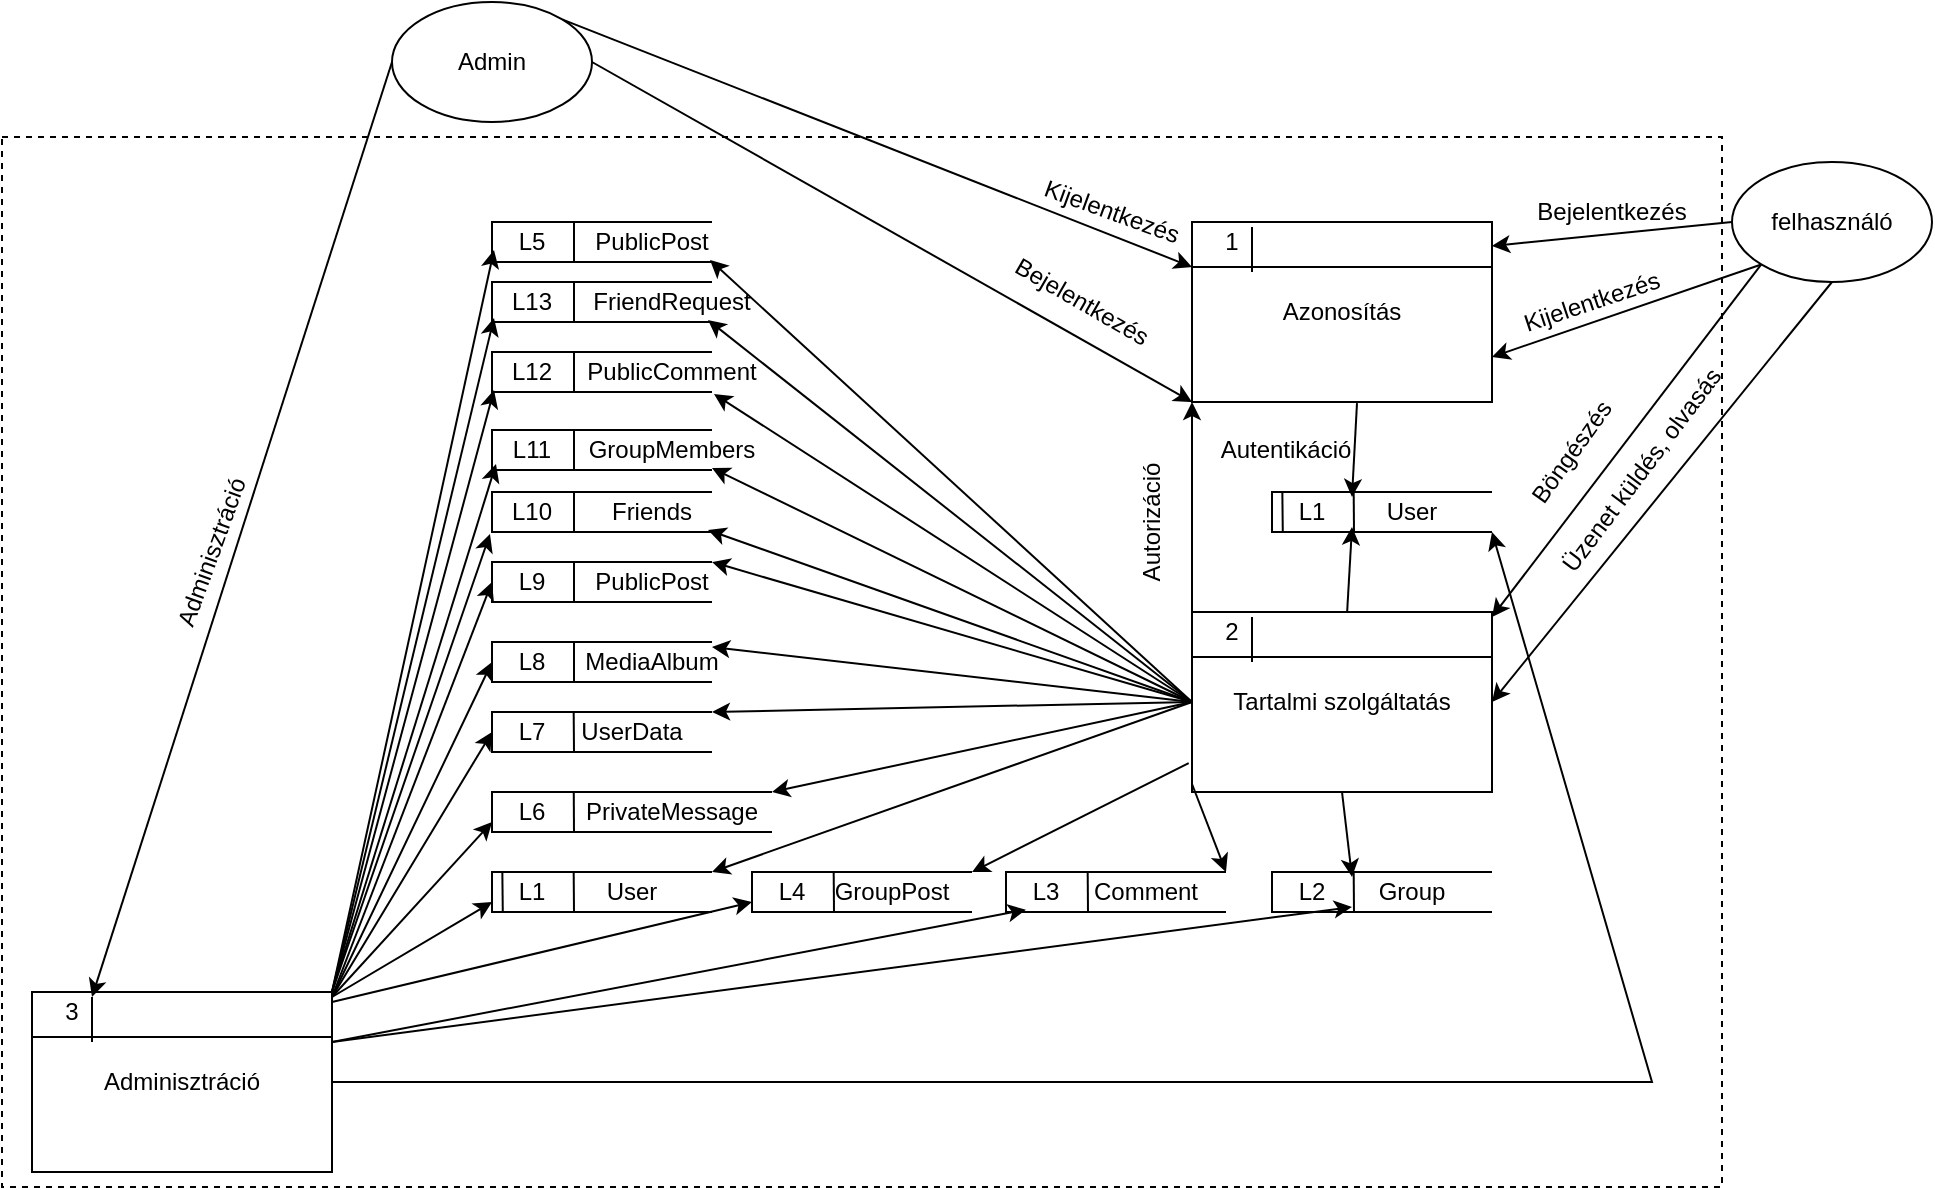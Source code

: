 <mxfile version="17.1.2" type="device"><diagram id="OumQJz7wurb8fJrRtgZR" name="Page-1"><mxGraphModel dx="2272" dy="1972" grid="1" gridSize="10" guides="1" tooltips="1" connect="1" arrows="1" fold="1" page="1" pageScale="1" pageWidth="850" pageHeight="1100" math="0" shadow="0"><root><mxCell id="0"/><mxCell id="1" parent="0"/><mxCell id="NaVqP5DaVPczfi10YDym-96" value="" style="rounded=0;whiteSpace=wrap;html=1;fontSize=12;strokeWidth=1;fillColor=none;dashed=1;" parent="1" vertex="1"><mxGeometry x="-145" y="17.5" width="860" height="525" as="geometry"/></mxCell><mxCell id="NaVqP5DaVPczfi10YDym-1" value="&lt;div&gt;felhasználó&lt;/div&gt;" style="ellipse;whiteSpace=wrap;html=1;" parent="1" vertex="1"><mxGeometry x="720" y="30" width="100" height="60" as="geometry"/></mxCell><mxCell id="NaVqP5DaVPczfi10YDym-6" value="Azonosítás" style="rounded=0;whiteSpace=wrap;html=1;fillColor=default;" parent="1" vertex="1"><mxGeometry x="450" y="60" width="150" height="90" as="geometry"/></mxCell><mxCell id="NaVqP5DaVPczfi10YDym-5" value="1" style="text;html=1;strokeColor=none;fillColor=none;align=center;verticalAlign=middle;whiteSpace=wrap;rounded=0;" parent="1" vertex="1"><mxGeometry x="440" y="55" width="60" height="30" as="geometry"/></mxCell><mxCell id="NaVqP5DaVPczfi10YDym-7" value="" style="endArrow=none;html=1;rounded=0;entryX=1;entryY=0.25;entryDx=0;entryDy=0;exitX=0;exitY=0.25;exitDx=0;exitDy=0;" parent="1" source="NaVqP5DaVPczfi10YDym-6" target="NaVqP5DaVPczfi10YDym-6" edge="1"><mxGeometry width="50" height="50" relative="1" as="geometry"><mxPoint x="310" y="380" as="sourcePoint"/><mxPoint x="360" y="330" as="targetPoint"/></mxGeometry></mxCell><mxCell id="NaVqP5DaVPczfi10YDym-8" value="" style="endArrow=none;html=1;rounded=0;entryX=0;entryY=0.25;entryDx=0;entryDy=0;exitX=0;exitY=1;exitDx=0;exitDy=0;" parent="1" edge="1"><mxGeometry width="50" height="50" relative="1" as="geometry"><mxPoint x="480" y="85" as="sourcePoint"/><mxPoint x="480" y="62.5" as="targetPoint"/></mxGeometry></mxCell><mxCell id="NaVqP5DaVPczfi10YDym-9" value="" style="endArrow=classic;html=1;rounded=0;entryX=1;entryY=0.133;entryDx=0;entryDy=0;entryPerimeter=0;exitX=0;exitY=0.5;exitDx=0;exitDy=0;" parent="1" source="NaVqP5DaVPczfi10YDym-1" target="NaVqP5DaVPczfi10YDym-6" edge="1"><mxGeometry width="50" height="50" relative="1" as="geometry"><mxPoint x="350" y="380" as="sourcePoint"/><mxPoint x="400" y="330" as="targetPoint"/></mxGeometry></mxCell><mxCell id="NaVqP5DaVPczfi10YDym-11" value="Bejelentkezés" style="text;html=1;strokeColor=none;fillColor=none;align=center;verticalAlign=middle;whiteSpace=wrap;rounded=0;" parent="1" vertex="1"><mxGeometry x="630" y="40" width="60" height="30" as="geometry"/></mxCell><mxCell id="NaVqP5DaVPczfi10YDym-12" value="" style="endArrow=classic;html=1;rounded=0;entryX=1;entryY=0.75;entryDx=0;entryDy=0;exitX=0;exitY=1;exitDx=0;exitDy=0;" parent="1" source="NaVqP5DaVPczfi10YDym-1" target="NaVqP5DaVPczfi10YDym-6" edge="1"><mxGeometry width="50" height="50" relative="1" as="geometry"><mxPoint x="350" y="380" as="sourcePoint"/><mxPoint x="400" y="330" as="targetPoint"/></mxGeometry></mxCell><mxCell id="NaVqP5DaVPczfi10YDym-13" value="&lt;div&gt;Kijelentkezés&lt;/div&gt;" style="text;html=1;strokeColor=none;fillColor=none;align=center;verticalAlign=middle;whiteSpace=wrap;rounded=0;rotation=-18.4;" parent="1" vertex="1"><mxGeometry x="620" y="85" width="60" height="30" as="geometry"/></mxCell><mxCell id="NaVqP5DaVPczfi10YDym-21" value="" style="endArrow=classic;html=1;rounded=0;entryX=0;entryY=0.25;entryDx=0;entryDy=0;exitX=0.55;exitY=1.006;exitDx=0;exitDy=0;exitPerimeter=0;" parent="1" source="NaVqP5DaVPczfi10YDym-6" edge="1"><mxGeometry width="50" height="50" relative="1" as="geometry"><mxPoint x="220" y="240" as="sourcePoint"/><mxPoint x="530" y="197.5" as="targetPoint"/></mxGeometry></mxCell><mxCell id="NaVqP5DaVPczfi10YDym-22" value="Tartalmi szolgáltatás" style="rounded=0;whiteSpace=wrap;html=1;fillColor=default;" parent="1" vertex="1"><mxGeometry x="450" y="255" width="150" height="90" as="geometry"/></mxCell><mxCell id="NaVqP5DaVPczfi10YDym-23" value="2" style="text;html=1;strokeColor=none;fillColor=none;align=center;verticalAlign=middle;whiteSpace=wrap;rounded=0;" parent="1" vertex="1"><mxGeometry x="440" y="250" width="60" height="30" as="geometry"/></mxCell><mxCell id="NaVqP5DaVPczfi10YDym-25" value="" style="endArrow=none;html=1;rounded=0;entryX=1;entryY=0.25;entryDx=0;entryDy=0;exitX=0;exitY=0.25;exitDx=0;exitDy=0;" parent="1" source="NaVqP5DaVPczfi10YDym-22" target="NaVqP5DaVPczfi10YDym-22" edge="1"><mxGeometry width="50" height="50" relative="1" as="geometry"><mxPoint x="310" y="575" as="sourcePoint"/><mxPoint x="360" y="525" as="targetPoint"/></mxGeometry></mxCell><mxCell id="NaVqP5DaVPczfi10YDym-26" value="" style="endArrow=none;html=1;rounded=0;entryX=0;entryY=0.25;entryDx=0;entryDy=0;exitX=0;exitY=1;exitDx=0;exitDy=0;" parent="1" edge="1"><mxGeometry width="50" height="50" relative="1" as="geometry"><mxPoint x="480" y="280" as="sourcePoint"/><mxPoint x="480" y="257.5" as="targetPoint"/></mxGeometry></mxCell><mxCell id="NaVqP5DaVPczfi10YDym-35" value="" style="endArrow=classic;html=1;rounded=0;entryX=1;entryY=0.25;entryDx=0;entryDy=0;exitX=0;exitY=1;exitDx=0;exitDy=0;" parent="1" source="NaVqP5DaVPczfi10YDym-1" edge="1"><mxGeometry width="50" height="50" relative="1" as="geometry"><mxPoint x="300" y="260" as="sourcePoint"/><mxPoint x="600" y="257.5" as="targetPoint"/></mxGeometry></mxCell><mxCell id="NaVqP5DaVPczfi10YDym-36" value="Böngészés" style="text;html=1;strokeColor=none;fillColor=none;align=center;verticalAlign=middle;whiteSpace=wrap;rounded=0;rotation=-54.5;" parent="1" vertex="1"><mxGeometry x="610" y="160" width="60" height="30" as="geometry"/></mxCell><mxCell id="NaVqP5DaVPczfi10YDym-37" value="" style="endArrow=classic;html=1;rounded=0;entryX=1;entryY=0.5;entryDx=0;entryDy=0;exitX=0.5;exitY=1;exitDx=0;exitDy=0;" parent="1" source="NaVqP5DaVPczfi10YDym-1" target="NaVqP5DaVPczfi10YDym-22" edge="1"><mxGeometry width="50" height="50" relative="1" as="geometry"><mxPoint x="300" y="260" as="sourcePoint"/><mxPoint x="350" y="210" as="targetPoint"/></mxGeometry></mxCell><mxCell id="NaVqP5DaVPczfi10YDym-38" value="Üzenet küldés, olvasás" style="text;html=1;strokeColor=none;fillColor=none;align=center;verticalAlign=middle;whiteSpace=wrap;rounded=0;rotation=-53.1;" parent="1" vertex="1"><mxGeometry x="600" y="169" width="150" height="30" as="geometry"/></mxCell><mxCell id="NaVqP5DaVPczfi10YDym-39" value="" style="endArrow=classic;html=1;rounded=0;entryX=0;entryY=1;entryDx=0;entryDy=0;exitX=0;exitY=0;exitDx=0;exitDy=0;" parent="1" source="NaVqP5DaVPczfi10YDym-22" target="NaVqP5DaVPczfi10YDym-6" edge="1"><mxGeometry width="50" height="50" relative="1" as="geometry"><mxPoint x="430" y="240" as="sourcePoint"/><mxPoint x="350" y="210" as="targetPoint"/></mxGeometry></mxCell><mxCell id="NaVqP5DaVPczfi10YDym-40" value="Autorizáció" style="text;html=1;strokeColor=none;fillColor=none;align=center;verticalAlign=middle;whiteSpace=wrap;rounded=0;rotation=-90;" parent="1" vertex="1"><mxGeometry x="400" y="195" width="60" height="30" as="geometry"/></mxCell><mxCell id="NaVqP5DaVPczfi10YDym-41" value="" style="strokeWidth=1;html=1;shape=mxgraph.flowchart.annotation_1;align=left;pointerEvents=1;fillColor=#FFFFFF;" parent="1" vertex="1"><mxGeometry x="490" y="385" width="110" height="20" as="geometry"/></mxCell><mxCell id="NaVqP5DaVPczfi10YDym-42" value="" style="endArrow=none;html=1;rounded=0;entryX=0.014;entryY=0.163;entryDx=0;entryDy=0;entryPerimeter=0;" parent="1" target="NaVqP5DaVPczfi10YDym-44" edge="1"><mxGeometry width="50" height="50" relative="1" as="geometry"><mxPoint x="531" y="405" as="sourcePoint"/><mxPoint x="600" y="425" as="targetPoint"/></mxGeometry></mxCell><mxCell id="NaVqP5DaVPczfi10YDym-43" value="L2" style="text;html=1;strokeColor=none;fillColor=none;align=center;verticalAlign=middle;whiteSpace=wrap;rounded=0;" parent="1" vertex="1"><mxGeometry x="480" y="380" width="60" height="30" as="geometry"/></mxCell><mxCell id="NaVqP5DaVPczfi10YDym-44" value="Group" style="text;html=1;strokeColor=none;fillColor=none;align=center;verticalAlign=middle;whiteSpace=wrap;rounded=0;" parent="1" vertex="1"><mxGeometry x="530" y="380" width="60" height="30" as="geometry"/></mxCell><mxCell id="NaVqP5DaVPczfi10YDym-49" value="" style="strokeWidth=1;html=1;shape=mxgraph.flowchart.annotation_1;align=left;pointerEvents=1;fillColor=#FFFFFF;" parent="1" vertex="1"><mxGeometry x="357" y="385" width="110" height="20" as="geometry"/></mxCell><mxCell id="NaVqP5DaVPczfi10YDym-50" value="" style="endArrow=none;html=1;rounded=0;entryX=0.014;entryY=0.163;entryDx=0;entryDy=0;entryPerimeter=0;" parent="1" target="NaVqP5DaVPczfi10YDym-52" edge="1"><mxGeometry width="50" height="50" relative="1" as="geometry"><mxPoint x="398" y="405" as="sourcePoint"/><mxPoint x="467" y="425" as="targetPoint"/></mxGeometry></mxCell><mxCell id="NaVqP5DaVPczfi10YDym-51" value="L3" style="text;html=1;strokeColor=none;fillColor=none;align=center;verticalAlign=middle;whiteSpace=wrap;rounded=0;" parent="1" vertex="1"><mxGeometry x="347" y="380" width="60" height="30" as="geometry"/></mxCell><mxCell id="NaVqP5DaVPczfi10YDym-52" value="&lt;div&gt;Comment&lt;/div&gt;" style="text;html=1;strokeColor=none;fillColor=none;align=center;verticalAlign=middle;whiteSpace=wrap;rounded=0;" parent="1" vertex="1"><mxGeometry x="397" y="380" width="60" height="30" as="geometry"/></mxCell><mxCell id="NaVqP5DaVPczfi10YDym-53" value="" style="strokeWidth=1;html=1;shape=mxgraph.flowchart.annotation_1;align=left;pointerEvents=1;fillColor=#FFFFFF;" parent="1" vertex="1"><mxGeometry x="230" y="385" width="110" height="20" as="geometry"/></mxCell><mxCell id="NaVqP5DaVPczfi10YDym-54" value="" style="endArrow=none;html=1;rounded=0;entryX=0.014;entryY=0.163;entryDx=0;entryDy=0;entryPerimeter=0;" parent="1" target="NaVqP5DaVPczfi10YDym-56" edge="1"><mxGeometry width="50" height="50" relative="1" as="geometry"><mxPoint x="271" y="405" as="sourcePoint"/><mxPoint x="340" y="425" as="targetPoint"/></mxGeometry></mxCell><mxCell id="NaVqP5DaVPczfi10YDym-55" value="L4" style="text;html=1;strokeColor=none;fillColor=none;align=center;verticalAlign=middle;whiteSpace=wrap;rounded=0;" parent="1" vertex="1"><mxGeometry x="220" y="380" width="60" height="30" as="geometry"/></mxCell><mxCell id="NaVqP5DaVPczfi10YDym-56" value="GroupPost" style="text;html=1;strokeColor=none;fillColor=none;align=center;verticalAlign=middle;whiteSpace=wrap;rounded=0;" parent="1" vertex="1"><mxGeometry x="270" y="380" width="60" height="30" as="geometry"/></mxCell><mxCell id="NaVqP5DaVPczfi10YDym-62" value="" style="strokeWidth=1;html=1;shape=mxgraph.flowchart.annotation_1;align=left;pointerEvents=1;fillColor=#FFFFFF;" parent="1" vertex="1"><mxGeometry x="100" y="385" width="110" height="20" as="geometry"/></mxCell><mxCell id="NaVqP5DaVPczfi10YDym-63" value="" style="endArrow=none;html=1;rounded=0;entryX=0.014;entryY=0.163;entryDx=0;entryDy=0;entryPerimeter=0;" parent="1" target="NaVqP5DaVPczfi10YDym-65" edge="1"><mxGeometry width="50" height="50" relative="1" as="geometry"><mxPoint x="141" y="405" as="sourcePoint"/><mxPoint x="210" y="425" as="targetPoint"/></mxGeometry></mxCell><mxCell id="NaVqP5DaVPczfi10YDym-64" value="L1" style="text;html=1;strokeColor=none;fillColor=none;align=center;verticalAlign=middle;whiteSpace=wrap;rounded=0;" parent="1" vertex="1"><mxGeometry x="90" y="380" width="60" height="30" as="geometry"/></mxCell><mxCell id="NaVqP5DaVPczfi10YDym-65" value="User" style="text;html=1;strokeColor=none;fillColor=none;align=center;verticalAlign=middle;whiteSpace=wrap;rounded=0;" parent="1" vertex="1"><mxGeometry x="140" y="380" width="60" height="30" as="geometry"/></mxCell><mxCell id="NaVqP5DaVPczfi10YDym-68" value="" style="strokeWidth=1;html=1;shape=mxgraph.flowchart.annotation_1;align=left;pointerEvents=1;fillColor=#FFFFFF;" parent="1" vertex="1"><mxGeometry x="100" y="345" width="140" height="20" as="geometry"/></mxCell><mxCell id="NaVqP5DaVPczfi10YDym-69" value="" style="endArrow=none;html=1;rounded=0;entryX=0.292;entryY=-0.017;entryDx=0;entryDy=0;entryPerimeter=0;" parent="1" target="NaVqP5DaVPczfi10YDym-68" edge="1"><mxGeometry width="50" height="50" relative="1" as="geometry"><mxPoint x="141" y="365.0" as="sourcePoint"/><mxPoint x="141" y="350" as="targetPoint"/></mxGeometry></mxCell><mxCell id="NaVqP5DaVPczfi10YDym-70" value="L6" style="text;html=1;strokeColor=none;fillColor=none;align=center;verticalAlign=middle;whiteSpace=wrap;rounded=0;" parent="1" vertex="1"><mxGeometry x="90" y="340" width="60" height="30" as="geometry"/></mxCell><mxCell id="NaVqP5DaVPczfi10YDym-71" value="PrivateMessage" style="text;html=1;strokeColor=none;fillColor=none;align=center;verticalAlign=middle;whiteSpace=wrap;rounded=0;" parent="1" vertex="1"><mxGeometry x="160" y="340" width="60" height="30" as="geometry"/></mxCell><mxCell id="NaVqP5DaVPczfi10YDym-72" value="" style="strokeWidth=1;html=1;shape=mxgraph.flowchart.annotation_1;align=left;pointerEvents=1;fillColor=#FFFFFF;" parent="1" vertex="1"><mxGeometry x="100" y="305" width="110" height="20" as="geometry"/></mxCell><mxCell id="NaVqP5DaVPczfi10YDym-73" value="" style="endArrow=none;html=1;rounded=0;entryX=0.014;entryY=0.163;entryDx=0;entryDy=0;entryPerimeter=0;" parent="1" target="NaVqP5DaVPczfi10YDym-75" edge="1"><mxGeometry width="50" height="50" relative="1" as="geometry"><mxPoint x="141" y="325.0" as="sourcePoint"/><mxPoint x="210" y="345" as="targetPoint"/></mxGeometry></mxCell><mxCell id="NaVqP5DaVPczfi10YDym-74" value="L7" style="text;html=1;strokeColor=none;fillColor=none;align=center;verticalAlign=middle;whiteSpace=wrap;rounded=0;" parent="1" vertex="1"><mxGeometry x="90" y="300" width="60" height="30" as="geometry"/></mxCell><mxCell id="NaVqP5DaVPczfi10YDym-75" value="UserData" style="text;html=1;strokeColor=none;fillColor=none;align=center;verticalAlign=middle;whiteSpace=wrap;rounded=0;" parent="1" vertex="1"><mxGeometry x="140" y="300" width="60" height="30" as="geometry"/></mxCell><mxCell id="NaVqP5DaVPczfi10YDym-78" value="" style="strokeWidth=1;html=1;shape=mxgraph.flowchart.annotation_1;align=left;pointerEvents=1;fillColor=#FFFFFF;" parent="1" vertex="1"><mxGeometry x="100" y="270" width="110" height="20" as="geometry"/></mxCell><mxCell id="NaVqP5DaVPczfi10YDym-79" value="" style="endArrow=none;html=1;rounded=0;" parent="1" edge="1"><mxGeometry width="50" height="50" relative="1" as="geometry"><mxPoint x="141" y="290.0" as="sourcePoint"/><mxPoint x="141" y="270" as="targetPoint"/></mxGeometry></mxCell><mxCell id="NaVqP5DaVPczfi10YDym-80" value="L8" style="text;html=1;strokeColor=none;fillColor=none;align=center;verticalAlign=middle;whiteSpace=wrap;rounded=0;" parent="1" vertex="1"><mxGeometry x="90" y="265" width="60" height="30" as="geometry"/></mxCell><mxCell id="NaVqP5DaVPczfi10YDym-81" value="MediaAlbum" style="text;html=1;strokeColor=none;fillColor=none;align=center;verticalAlign=middle;whiteSpace=wrap;rounded=0;" parent="1" vertex="1"><mxGeometry x="150" y="265" width="60" height="30" as="geometry"/></mxCell><mxCell id="NaVqP5DaVPczfi10YDym-82" value="" style="strokeWidth=1;html=1;shape=mxgraph.flowchart.annotation_1;align=left;pointerEvents=1;fillColor=#FFFFFF;" parent="1" vertex="1"><mxGeometry x="100" y="230" width="110" height="20" as="geometry"/></mxCell><mxCell id="NaVqP5DaVPczfi10YDym-83" value="" style="endArrow=none;html=1;rounded=0;" parent="1" edge="1"><mxGeometry width="50" height="50" relative="1" as="geometry"><mxPoint x="141" y="250.0" as="sourcePoint"/><mxPoint x="141" y="230" as="targetPoint"/></mxGeometry></mxCell><mxCell id="NaVqP5DaVPczfi10YDym-84" value="L9" style="text;html=1;strokeColor=none;fillColor=none;align=center;verticalAlign=middle;whiteSpace=wrap;rounded=0;" parent="1" vertex="1"><mxGeometry x="90" y="225" width="60" height="30" as="geometry"/></mxCell><mxCell id="NaVqP5DaVPczfi10YDym-85" value="PublicPost" style="text;html=1;strokeColor=none;fillColor=none;align=center;verticalAlign=middle;whiteSpace=wrap;rounded=0;" parent="1" vertex="1"><mxGeometry x="150" y="225" width="60" height="30" as="geometry"/></mxCell><mxCell id="NaVqP5DaVPczfi10YDym-86" value="Autentikáció" style="text;html=1;strokeColor=none;fillColor=none;align=center;verticalAlign=middle;whiteSpace=wrap;rounded=0;rotation=0;fontSize=12;" parent="1" vertex="1"><mxGeometry x="467" y="159" width="60" height="30" as="geometry"/></mxCell><mxCell id="NaVqP5DaVPczfi10YDym-87" value="" style="endArrow=classic;html=1;rounded=0;fontSize=12;exitX=0;exitY=0.5;exitDx=0;exitDy=0;" parent="1" source="NaVqP5DaVPczfi10YDym-22" edge="1"><mxGeometry width="50" height="50" relative="1" as="geometry"><mxPoint x="340" y="275" as="sourcePoint"/><mxPoint x="210" y="230" as="targetPoint"/></mxGeometry></mxCell><mxCell id="NaVqP5DaVPczfi10YDym-88" value="" style="endArrow=classic;html=1;rounded=0;fontSize=12;entryX=1;entryY=0.25;entryDx=0;entryDy=0;" parent="1" target="NaVqP5DaVPczfi10YDym-81" edge="1"><mxGeometry width="50" height="50" relative="1" as="geometry"><mxPoint x="450" y="300" as="sourcePoint"/><mxPoint x="220" y="200" as="targetPoint"/></mxGeometry></mxCell><mxCell id="NaVqP5DaVPczfi10YDym-89" value="" style="endArrow=classic;html=1;rounded=0;fontSize=12;entryX=1;entryY=0;entryDx=0;entryDy=0;entryPerimeter=0;exitX=0;exitY=0.5;exitDx=0;exitDy=0;" parent="1" source="NaVqP5DaVPczfi10YDym-22" target="NaVqP5DaVPczfi10YDym-72" edge="1"><mxGeometry width="50" height="50" relative="1" as="geometry"><mxPoint x="460" y="310.0" as="sourcePoint"/><mxPoint x="220.0" y="235" as="targetPoint"/></mxGeometry></mxCell><mxCell id="NaVqP5DaVPczfi10YDym-90" value="" style="endArrow=classic;html=1;rounded=0;fontSize=12;entryX=1;entryY=0;entryDx=0;entryDy=0;entryPerimeter=0;exitX=0;exitY=0.5;exitDx=0;exitDy=0;" parent="1" source="NaVqP5DaVPczfi10YDym-22" target="NaVqP5DaVPczfi10YDym-68" edge="1"><mxGeometry width="50" height="50" relative="1" as="geometry"><mxPoint x="460" y="310.0" as="sourcePoint"/><mxPoint x="220" y="275.0" as="targetPoint"/></mxGeometry></mxCell><mxCell id="NaVqP5DaVPczfi10YDym-91" value="" style="endArrow=classic;html=1;rounded=0;fontSize=12;entryX=1;entryY=0;entryDx=0;entryDy=0;entryPerimeter=0;exitX=0;exitY=0.5;exitDx=0;exitDy=0;" parent="1" source="NaVqP5DaVPczfi10YDym-22" target="NaVqP5DaVPczfi10YDym-62" edge="1"><mxGeometry width="50" height="50" relative="1" as="geometry"><mxPoint x="460" y="310.0" as="sourcePoint"/><mxPoint x="280" y="315.0" as="targetPoint"/></mxGeometry></mxCell><mxCell id="NaVqP5DaVPczfi10YDym-92" value="" style="endArrow=classic;html=1;rounded=0;fontSize=12;entryX=1;entryY=0;entryDx=0;entryDy=0;entryPerimeter=0;exitX=-0.011;exitY=0.839;exitDx=0;exitDy=0;exitPerimeter=0;" parent="1" source="NaVqP5DaVPczfi10YDym-22" target="NaVqP5DaVPczfi10YDym-53" edge="1"><mxGeometry width="50" height="50" relative="1" as="geometry"><mxPoint x="460" y="310.0" as="sourcePoint"/><mxPoint x="220" y="355.0" as="targetPoint"/></mxGeometry></mxCell><mxCell id="NaVqP5DaVPczfi10YDym-93" value="" style="endArrow=classic;html=1;rounded=0;fontSize=12;entryX=1;entryY=0;entryDx=0;entryDy=0;entryPerimeter=0;" parent="1" target="NaVqP5DaVPczfi10YDym-49" edge="1"><mxGeometry width="50" height="50" relative="1" as="geometry"><mxPoint x="450" y="341" as="sourcePoint"/><mxPoint x="230" y="395" as="targetPoint"/></mxGeometry></mxCell><mxCell id="NaVqP5DaVPczfi10YDym-95" value="" style="endArrow=classic;html=1;rounded=0;fontSize=12;entryX=0;entryY=0.25;entryDx=0;entryDy=0;exitX=0.5;exitY=1;exitDx=0;exitDy=0;" parent="1" source="NaVqP5DaVPczfi10YDym-22" target="NaVqP5DaVPczfi10YDym-44" edge="1"><mxGeometry width="50" height="50" relative="1" as="geometry"><mxPoint x="460" y="355.0" as="sourcePoint"/><mxPoint x="410" y="397.5" as="targetPoint"/></mxGeometry></mxCell><mxCell id="NaVqP5DaVPczfi10YDym-97" value="Admin" style="ellipse;whiteSpace=wrap;html=1;" parent="1" vertex="1"><mxGeometry x="50" y="-50" width="100" height="60" as="geometry"/></mxCell><mxCell id="NaVqP5DaVPczfi10YDym-99" value="" style="endArrow=classic;html=1;rounded=0;fontSize=12;entryX=0;entryY=1;entryDx=0;entryDy=0;exitX=1;exitY=0.5;exitDx=0;exitDy=0;" parent="1" source="NaVqP5DaVPczfi10YDym-97" target="NaVqP5DaVPczfi10YDym-6" edge="1"><mxGeometry width="50" height="50" relative="1" as="geometry"><mxPoint x="195.355" y="146.213" as="sourcePoint"/><mxPoint x="460" y="287.5" as="targetPoint"/></mxGeometry></mxCell><mxCell id="NaVqP5DaVPczfi10YDym-100" value="Bejelentkezés" style="text;html=1;strokeColor=none;fillColor=none;align=center;verticalAlign=middle;whiteSpace=wrap;rounded=0;rotation=30;" parent="1" vertex="1"><mxGeometry x="365" y="85" width="60" height="30" as="geometry"/></mxCell><mxCell id="NaVqP5DaVPczfi10YDym-101" value="" style="endArrow=classic;html=1;rounded=0;fontSize=12;entryX=0;entryY=0.25;entryDx=0;entryDy=0;exitX=1;exitY=0;exitDx=0;exitDy=0;" parent="1" source="NaVqP5DaVPczfi10YDym-97" target="NaVqP5DaVPczfi10YDym-6" edge="1"><mxGeometry width="50" height="50" relative="1" as="geometry"><mxPoint x="210" y="125" as="sourcePoint"/><mxPoint x="460" y="160" as="targetPoint"/></mxGeometry></mxCell><mxCell id="NaVqP5DaVPczfi10YDym-102" value="&lt;div&gt;Kijelentkezés&lt;/div&gt;" style="text;html=1;strokeColor=none;fillColor=none;align=center;verticalAlign=middle;whiteSpace=wrap;rounded=0;rotation=20;" parent="1" vertex="1"><mxGeometry x="380" y="40" width="60" height="30" as="geometry"/></mxCell><mxCell id="NaVqP5DaVPczfi10YDym-104" value="Adminisztráció" style="rounded=0;whiteSpace=wrap;html=1;fillColor=default;" parent="1" vertex="1"><mxGeometry x="-130" y="445" width="150" height="90" as="geometry"/></mxCell><mxCell id="NaVqP5DaVPczfi10YDym-105" value="3" style="text;html=1;strokeColor=none;fillColor=none;align=center;verticalAlign=middle;whiteSpace=wrap;rounded=0;" parent="1" vertex="1"><mxGeometry x="-140" y="440" width="60" height="30" as="geometry"/></mxCell><mxCell id="NaVqP5DaVPczfi10YDym-107" value="" style="endArrow=none;html=1;rounded=0;entryX=1;entryY=0.25;entryDx=0;entryDy=0;exitX=0;exitY=0.25;exitDx=0;exitDy=0;" parent="1" source="NaVqP5DaVPczfi10YDym-104" target="NaVqP5DaVPczfi10YDym-104" edge="1"><mxGeometry width="50" height="50" relative="1" as="geometry"><mxPoint x="-270" y="765" as="sourcePoint"/><mxPoint x="-220" y="715" as="targetPoint"/></mxGeometry></mxCell><mxCell id="NaVqP5DaVPczfi10YDym-108" value="" style="endArrow=none;html=1;rounded=0;entryX=0;entryY=0.25;entryDx=0;entryDy=0;exitX=0;exitY=1;exitDx=0;exitDy=0;" parent="1" edge="1"><mxGeometry width="50" height="50" relative="1" as="geometry"><mxPoint x="-100" y="470" as="sourcePoint"/><mxPoint x="-100" y="447.5" as="targetPoint"/></mxGeometry></mxCell><mxCell id="NaVqP5DaVPczfi10YDym-109" value="" style="endArrow=classic;html=1;rounded=0;fontSize=12;entryX=0;entryY=0.25;entryDx=0;entryDy=0;exitX=0;exitY=0.5;exitDx=0;exitDy=0;" parent="1" source="NaVqP5DaVPczfi10YDym-97" edge="1"><mxGeometry width="50" height="50" relative="1" as="geometry"><mxPoint x="390" y="310" as="sourcePoint"/><mxPoint x="-100" y="447.5" as="targetPoint"/></mxGeometry></mxCell><mxCell id="NaVqP5DaVPczfi10YDym-110" value="Adminisztráció" style="text;html=1;strokeColor=none;fillColor=none;align=center;verticalAlign=middle;whiteSpace=wrap;rounded=0;dashed=1;fontSize=12;rotation=-70;" parent="1" vertex="1"><mxGeometry x="-70" y="210" width="60" height="30" as="geometry"/></mxCell><mxCell id="NaVqP5DaVPczfi10YDym-111" value="" style="endArrow=classic;html=1;rounded=0;fontSize=12;exitX=1;exitY=0.25;exitDx=0;exitDy=0;" parent="1" edge="1"><mxGeometry width="50" height="50" relative="1" as="geometry"><mxPoint x="20" y="447.5" as="sourcePoint"/><mxPoint x="100" y="240" as="targetPoint"/></mxGeometry></mxCell><mxCell id="NaVqP5DaVPczfi10YDym-112" value="" style="endArrow=classic;html=1;rounded=0;fontSize=12;exitX=1;exitY=0.25;exitDx=0;exitDy=0;entryX=0.167;entryY=0.5;entryDx=0;entryDy=0;entryPerimeter=0;" parent="1" target="NaVqP5DaVPczfi10YDym-80" edge="1"><mxGeometry width="50" height="50" relative="1" as="geometry"><mxPoint x="20" y="447.5" as="sourcePoint"/><mxPoint x="100" y="250" as="targetPoint"/></mxGeometry></mxCell><mxCell id="NaVqP5DaVPczfi10YDym-113" value="" style="endArrow=classic;html=1;rounded=0;fontSize=12;exitX=1;exitY=0.25;exitDx=0;exitDy=0;entryX=0.167;entryY=0.5;entryDx=0;entryDy=0;entryPerimeter=0;" parent="1" target="NaVqP5DaVPczfi10YDym-74" edge="1"><mxGeometry width="50" height="50" relative="1" as="geometry"><mxPoint x="20" y="447.5" as="sourcePoint"/><mxPoint x="100" y="280" as="targetPoint"/></mxGeometry></mxCell><mxCell id="NaVqP5DaVPczfi10YDym-114" value="" style="endArrow=classic;html=1;rounded=0;fontSize=12;exitX=1;exitY=0.25;exitDx=0;exitDy=0;entryX=0.167;entryY=0.667;entryDx=0;entryDy=0;entryPerimeter=0;" parent="1" target="NaVqP5DaVPczfi10YDym-70" edge="1"><mxGeometry width="50" height="50" relative="1" as="geometry"><mxPoint x="20" y="447.5" as="sourcePoint"/><mxPoint x="100" y="320" as="targetPoint"/></mxGeometry></mxCell><mxCell id="NaVqP5DaVPczfi10YDym-115" value="" style="endArrow=classic;html=1;rounded=0;fontSize=12;exitX=1;exitY=0.25;exitDx=0;exitDy=0;entryX=0.167;entryY=0.667;entryDx=0;entryDy=0;entryPerimeter=0;" parent="1" target="NaVqP5DaVPczfi10YDym-64" edge="1"><mxGeometry width="50" height="50" relative="1" as="geometry"><mxPoint x="20" y="447.5" as="sourcePoint"/><mxPoint x="110" y="330.0" as="targetPoint"/></mxGeometry></mxCell><mxCell id="NaVqP5DaVPczfi10YDym-116" value="" style="endArrow=classic;html=1;rounded=0;fontSize=12;entryX=0.167;entryY=0.667;entryDx=0;entryDy=0;entryPerimeter=0;" parent="1" target="NaVqP5DaVPczfi10YDym-55" edge="1"><mxGeometry width="50" height="50" relative="1" as="geometry"><mxPoint x="20" y="450" as="sourcePoint"/><mxPoint x="110.02" y="370.01" as="targetPoint"/></mxGeometry></mxCell><mxCell id="NaVqP5DaVPczfi10YDym-117" value="" style="endArrow=classic;html=1;rounded=0;fontSize=12;entryX=0.333;entryY=0.795;entryDx=0;entryDy=0;entryPerimeter=0;exitX=1;exitY=1;exitDx=0;exitDy=0;" parent="1" target="NaVqP5DaVPczfi10YDym-51" edge="1"><mxGeometry width="50" height="50" relative="1" as="geometry"><mxPoint x="20" y="470" as="sourcePoint"/><mxPoint x="110.02" y="410.01" as="targetPoint"/></mxGeometry></mxCell><mxCell id="NaVqP5DaVPczfi10YDym-119" value="" style="endArrow=classic;html=1;rounded=0;fontSize=12;entryX=0;entryY=0.75;entryDx=0;entryDy=0;" parent="1" target="NaVqP5DaVPczfi10YDym-44" edge="1"><mxGeometry width="50" height="50" relative="1" as="geometry"><mxPoint x="20" y="470" as="sourcePoint"/><mxPoint x="370.02" y="410.01" as="targetPoint"/></mxGeometry></mxCell><mxCell id="NaVqP5DaVPczfi10YDym-120" value="" style="endArrow=classic;html=1;rounded=0;fontSize=12;exitX=1;exitY=0.5;exitDx=0;exitDy=0;entryX=1;entryY=1;entryDx=0;entryDy=0;entryPerimeter=0;" parent="1" source="NaVqP5DaVPczfi10YDym-104" edge="1"><mxGeometry width="50" height="50" relative="1" as="geometry"><mxPoint x="305" y="520" as="sourcePoint"/><mxPoint x="600" y="215" as="targetPoint"/><Array as="points"><mxPoint x="680" y="490"/></Array></mxGeometry></mxCell><mxCell id="YIRGSpNDDkJSsLLAYCxd-6" value="" style="endArrow=classic;html=1;rounded=0;entryX=0;entryY=0.75;entryDx=0;entryDy=0;" parent="1" source="NaVqP5DaVPczfi10YDym-22" edge="1"><mxGeometry width="50" height="50" relative="1" as="geometry"><mxPoint x="530" y="240" as="sourcePoint"/><mxPoint x="530" y="212.5" as="targetPoint"/></mxGeometry></mxCell><mxCell id="YIRGSpNDDkJSsLLAYCxd-9" value="" style="endArrow=none;html=1;rounded=0;entryX=0.047;entryY=0.01;entryDx=0;entryDy=0;entryPerimeter=0;exitX=0.049;exitY=0.992;exitDx=0;exitDy=0;exitPerimeter=0;" parent="1" source="NaVqP5DaVPczfi10YDym-62" target="NaVqP5DaVPczfi10YDym-62" edge="1"><mxGeometry width="50" height="50" relative="1" as="geometry"><mxPoint x="200" y="400" as="sourcePoint"/><mxPoint x="150" y="400" as="targetPoint"/></mxGeometry></mxCell><mxCell id="YIRGSpNDDkJSsLLAYCxd-10" value="" style="strokeWidth=1;html=1;shape=mxgraph.flowchart.annotation_1;align=left;pointerEvents=1;fillColor=#FFFFFF;" parent="1" vertex="1"><mxGeometry x="490" y="195" width="110" height="20" as="geometry"/></mxCell><mxCell id="YIRGSpNDDkJSsLLAYCxd-11" value="" style="endArrow=none;html=1;rounded=0;entryX=0.014;entryY=0.163;entryDx=0;entryDy=0;entryPerimeter=0;" parent="1" target="YIRGSpNDDkJSsLLAYCxd-13" edge="1"><mxGeometry width="50" height="50" relative="1" as="geometry"><mxPoint x="531" y="215" as="sourcePoint"/><mxPoint x="600" y="235" as="targetPoint"/></mxGeometry></mxCell><mxCell id="YIRGSpNDDkJSsLLAYCxd-12" value="L1" style="text;html=1;strokeColor=none;fillColor=none;align=center;verticalAlign=middle;whiteSpace=wrap;rounded=0;" parent="1" vertex="1"><mxGeometry x="480" y="190" width="60" height="30" as="geometry"/></mxCell><mxCell id="YIRGSpNDDkJSsLLAYCxd-13" value="User" style="text;html=1;strokeColor=none;fillColor=none;align=center;verticalAlign=middle;whiteSpace=wrap;rounded=0;" parent="1" vertex="1"><mxGeometry x="530" y="190" width="60" height="30" as="geometry"/></mxCell><mxCell id="YIRGSpNDDkJSsLLAYCxd-14" value="" style="endArrow=none;html=1;rounded=0;entryX=0.047;entryY=0.01;entryDx=0;entryDy=0;entryPerimeter=0;exitX=0.049;exitY=0.992;exitDx=0;exitDy=0;exitPerimeter=0;" parent="1" source="YIRGSpNDDkJSsLLAYCxd-10" target="YIRGSpNDDkJSsLLAYCxd-10" edge="1"><mxGeometry width="50" height="50" relative="1" as="geometry"><mxPoint x="590" y="210" as="sourcePoint"/><mxPoint x="540" y="210" as="targetPoint"/></mxGeometry></mxCell><mxCell id="MK2G-Yw6RNychIUiBfn0-1" value="" style="strokeWidth=1;html=1;shape=mxgraph.flowchart.annotation_1;align=left;pointerEvents=1;fillColor=#FFFFFF;" vertex="1" parent="1"><mxGeometry x="100" y="195" width="110" height="20" as="geometry"/></mxCell><mxCell id="MK2G-Yw6RNychIUiBfn0-2" value="" style="endArrow=none;html=1;rounded=0;" edge="1" parent="1"><mxGeometry width="50" height="50" relative="1" as="geometry"><mxPoint x="141" y="215" as="sourcePoint"/><mxPoint x="141" y="195" as="targetPoint"/></mxGeometry></mxCell><mxCell id="MK2G-Yw6RNychIUiBfn0-3" value="L10" style="text;html=1;strokeColor=none;fillColor=none;align=center;verticalAlign=middle;whiteSpace=wrap;rounded=0;" vertex="1" parent="1"><mxGeometry x="90" y="190" width="60" height="30" as="geometry"/></mxCell><mxCell id="MK2G-Yw6RNychIUiBfn0-4" value="Friends" style="text;html=1;strokeColor=none;fillColor=none;align=center;verticalAlign=middle;whiteSpace=wrap;rounded=0;" vertex="1" parent="1"><mxGeometry x="150" y="190" width="60" height="30" as="geometry"/></mxCell><mxCell id="MK2G-Yw6RNychIUiBfn0-5" value="" style="endArrow=classic;html=1;rounded=0;exitX=0;exitY=0.5;exitDx=0;exitDy=0;" edge="1" parent="1" source="NaVqP5DaVPczfi10YDym-22"><mxGeometry width="50" height="50" relative="1" as="geometry"><mxPoint x="260" y="210" as="sourcePoint"/><mxPoint x="208" y="214" as="targetPoint"/></mxGeometry></mxCell><mxCell id="MK2G-Yw6RNychIUiBfn0-6" value="" style="endArrow=classic;html=1;rounded=0;exitX=1;exitY=0;exitDx=0;exitDy=0;" edge="1" parent="1" source="NaVqP5DaVPczfi10YDym-104"><mxGeometry width="50" height="50" relative="1" as="geometry"><mxPoint x="20" y="300" as="sourcePoint"/><mxPoint x="99" y="216" as="targetPoint"/></mxGeometry></mxCell><mxCell id="MK2G-Yw6RNychIUiBfn0-11" value="" style="strokeWidth=1;html=1;shape=mxgraph.flowchart.annotation_1;align=left;pointerEvents=1;fillColor=#FFFFFF;" vertex="1" parent="1"><mxGeometry x="100" y="164" width="110" height="20" as="geometry"/></mxCell><mxCell id="MK2G-Yw6RNychIUiBfn0-12" value="" style="endArrow=none;html=1;rounded=0;" edge="1" parent="1"><mxGeometry width="50" height="50" relative="1" as="geometry"><mxPoint x="141" y="184" as="sourcePoint"/><mxPoint x="141" y="164" as="targetPoint"/></mxGeometry></mxCell><mxCell id="MK2G-Yw6RNychIUiBfn0-13" value="L11" style="text;html=1;strokeColor=none;fillColor=none;align=center;verticalAlign=middle;whiteSpace=wrap;rounded=0;" vertex="1" parent="1"><mxGeometry x="90" y="159" width="60" height="30" as="geometry"/></mxCell><mxCell id="MK2G-Yw6RNychIUiBfn0-14" value="GroupMembers" style="text;html=1;strokeColor=none;fillColor=none;align=center;verticalAlign=middle;whiteSpace=wrap;rounded=0;" vertex="1" parent="1"><mxGeometry x="160" y="159" width="60" height="30" as="geometry"/></mxCell><mxCell id="MK2G-Yw6RNychIUiBfn0-15" value="" style="strokeWidth=1;html=1;shape=mxgraph.flowchart.annotation_1;align=left;pointerEvents=1;fillColor=#FFFFFF;" vertex="1" parent="1"><mxGeometry x="100" y="125" width="110" height="20" as="geometry"/></mxCell><mxCell id="MK2G-Yw6RNychIUiBfn0-16" value="" style="endArrow=none;html=1;rounded=0;" edge="1" parent="1"><mxGeometry width="50" height="50" relative="1" as="geometry"><mxPoint x="141" y="145" as="sourcePoint"/><mxPoint x="141" y="125" as="targetPoint"/></mxGeometry></mxCell><mxCell id="MK2G-Yw6RNychIUiBfn0-17" value="L12" style="text;html=1;strokeColor=none;fillColor=none;align=center;verticalAlign=middle;whiteSpace=wrap;rounded=0;" vertex="1" parent="1"><mxGeometry x="90" y="120" width="60" height="30" as="geometry"/></mxCell><mxCell id="MK2G-Yw6RNychIUiBfn0-18" value="PublicComment" style="text;html=1;strokeColor=none;fillColor=none;align=center;verticalAlign=middle;whiteSpace=wrap;rounded=0;" vertex="1" parent="1"><mxGeometry x="160" y="120" width="60" height="30" as="geometry"/></mxCell><mxCell id="MK2G-Yw6RNychIUiBfn0-19" value="" style="strokeWidth=1;html=1;shape=mxgraph.flowchart.annotation_1;align=left;pointerEvents=1;fillColor=#FFFFFF;" vertex="1" parent="1"><mxGeometry x="100" y="90" width="110" height="20" as="geometry"/></mxCell><mxCell id="MK2G-Yw6RNychIUiBfn0-20" value="" style="endArrow=none;html=1;rounded=0;" edge="1" parent="1"><mxGeometry width="50" height="50" relative="1" as="geometry"><mxPoint x="141" y="110" as="sourcePoint"/><mxPoint x="141" y="90" as="targetPoint"/></mxGeometry></mxCell><mxCell id="MK2G-Yw6RNychIUiBfn0-21" value="L13" style="text;html=1;strokeColor=none;fillColor=none;align=center;verticalAlign=middle;whiteSpace=wrap;rounded=0;" vertex="1" parent="1"><mxGeometry x="90" y="85" width="60" height="30" as="geometry"/></mxCell><mxCell id="MK2G-Yw6RNychIUiBfn0-22" value="FriendRequest" style="text;html=1;strokeColor=none;fillColor=none;align=center;verticalAlign=middle;whiteSpace=wrap;rounded=0;" vertex="1" parent="1"><mxGeometry x="160" y="85" width="60" height="30" as="geometry"/></mxCell><mxCell id="MK2G-Yw6RNychIUiBfn0-23" value="" style="strokeWidth=1;html=1;shape=mxgraph.flowchart.annotation_1;align=left;pointerEvents=1;fillColor=#FFFFFF;" vertex="1" parent="1"><mxGeometry x="100" y="60" width="110" height="20" as="geometry"/></mxCell><mxCell id="MK2G-Yw6RNychIUiBfn0-24" value="" style="endArrow=none;html=1;rounded=0;" edge="1" parent="1"><mxGeometry width="50" height="50" relative="1" as="geometry"><mxPoint x="141" y="80" as="sourcePoint"/><mxPoint x="141" y="60" as="targetPoint"/></mxGeometry></mxCell><mxCell id="MK2G-Yw6RNychIUiBfn0-25" value="L5" style="text;html=1;strokeColor=none;fillColor=none;align=center;verticalAlign=middle;whiteSpace=wrap;rounded=0;" vertex="1" parent="1"><mxGeometry x="90" y="55" width="60" height="30" as="geometry"/></mxCell><mxCell id="MK2G-Yw6RNychIUiBfn0-26" value="PublicPost" style="text;html=1;strokeColor=none;fillColor=none;align=center;verticalAlign=middle;whiteSpace=wrap;rounded=0;" vertex="1" parent="1"><mxGeometry x="150" y="55" width="60" height="30" as="geometry"/></mxCell><mxCell id="MK2G-Yw6RNychIUiBfn0-27" value="" style="endArrow=classic;html=1;rounded=0;exitX=1;exitY=0;exitDx=0;exitDy=0;" edge="1" parent="1" source="NaVqP5DaVPczfi10YDym-104"><mxGeometry width="50" height="50" relative="1" as="geometry"><mxPoint x="-20" y="320" as="sourcePoint"/><mxPoint x="102" y="181" as="targetPoint"/></mxGeometry></mxCell><mxCell id="MK2G-Yw6RNychIUiBfn0-28" value="" style="endArrow=classic;html=1;rounded=0;exitX=1;exitY=0;exitDx=0;exitDy=0;" edge="1" parent="1" source="NaVqP5DaVPczfi10YDym-104"><mxGeometry width="50" height="50" relative="1" as="geometry"><mxPoint x="30" y="455" as="sourcePoint"/><mxPoint x="101" y="144" as="targetPoint"/></mxGeometry></mxCell><mxCell id="MK2G-Yw6RNychIUiBfn0-29" value="" style="endArrow=classic;html=1;rounded=0;exitX=1;exitY=0;exitDx=0;exitDy=0;" edge="1" parent="1" source="NaVqP5DaVPczfi10YDym-104"><mxGeometry width="50" height="50" relative="1" as="geometry"><mxPoint x="40" y="465" as="sourcePoint"/><mxPoint x="101" y="108" as="targetPoint"/></mxGeometry></mxCell><mxCell id="MK2G-Yw6RNychIUiBfn0-30" value="" style="endArrow=classic;html=1;rounded=0;exitX=1;exitY=0;exitDx=0;exitDy=0;" edge="1" parent="1" source="NaVqP5DaVPczfi10YDym-104"><mxGeometry width="50" height="50" relative="1" as="geometry"><mxPoint x="50" y="475" as="sourcePoint"/><mxPoint x="101" y="74" as="targetPoint"/></mxGeometry></mxCell><mxCell id="MK2G-Yw6RNychIUiBfn0-31" value="" style="endArrow=classic;html=1;rounded=0;exitX=0;exitY=0.5;exitDx=0;exitDy=0;" edge="1" parent="1" source="NaVqP5DaVPczfi10YDym-22"><mxGeometry width="50" height="50" relative="1" as="geometry"><mxPoint x="60" y="485" as="sourcePoint"/><mxPoint x="210" y="183" as="targetPoint"/></mxGeometry></mxCell><mxCell id="MK2G-Yw6RNychIUiBfn0-32" value="" style="endArrow=classic;html=1;rounded=0;exitX=0;exitY=0.5;exitDx=0;exitDy=0;" edge="1" parent="1" source="NaVqP5DaVPczfi10YDym-22"><mxGeometry width="50" height="50" relative="1" as="geometry"><mxPoint x="70" y="495" as="sourcePoint"/><mxPoint x="211" y="146" as="targetPoint"/></mxGeometry></mxCell><mxCell id="MK2G-Yw6RNychIUiBfn0-33" value="" style="endArrow=classic;html=1;rounded=0;exitX=0;exitY=0.5;exitDx=0;exitDy=0;" edge="1" parent="1" source="NaVqP5DaVPczfi10YDym-22"><mxGeometry width="50" height="50" relative="1" as="geometry"><mxPoint x="80" y="505" as="sourcePoint"/><mxPoint x="208" y="109" as="targetPoint"/></mxGeometry></mxCell><mxCell id="MK2G-Yw6RNychIUiBfn0-34" value="" style="endArrow=classic;html=1;rounded=0;exitX=0;exitY=0.5;exitDx=0;exitDy=0;" edge="1" parent="1" source="NaVqP5DaVPczfi10YDym-22"><mxGeometry width="50" height="50" relative="1" as="geometry"><mxPoint x="90" y="515" as="sourcePoint"/><mxPoint x="209" y="79" as="targetPoint"/></mxGeometry></mxCell></root></mxGraphModel></diagram></mxfile>